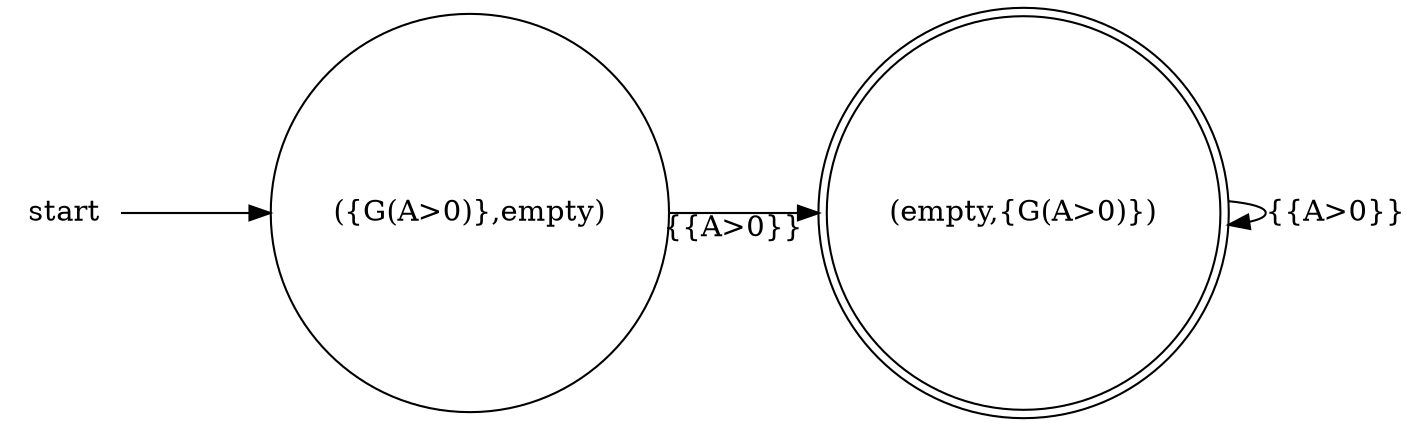 digraph graph_name {
  graph [
    charset = "UTF-8";
    layout = circo
  ];

  // node define
  "start" [shape = plaintext];
  "({G(A>0)},empty)" [shape = circle];
  "(empty,{G(A>0)})" [shape = doublecircle];

  // edge define
  "start" -> "({G(A>0)},empty)";
  "(empty,{G(A>0)})" -> "(empty,{G(A>0)})" [label = "{{A>0}}"];
  "({G(A>0)},empty)" -> "(empty,{G(A>0)})" [label = "{{A>0}}"];

}
